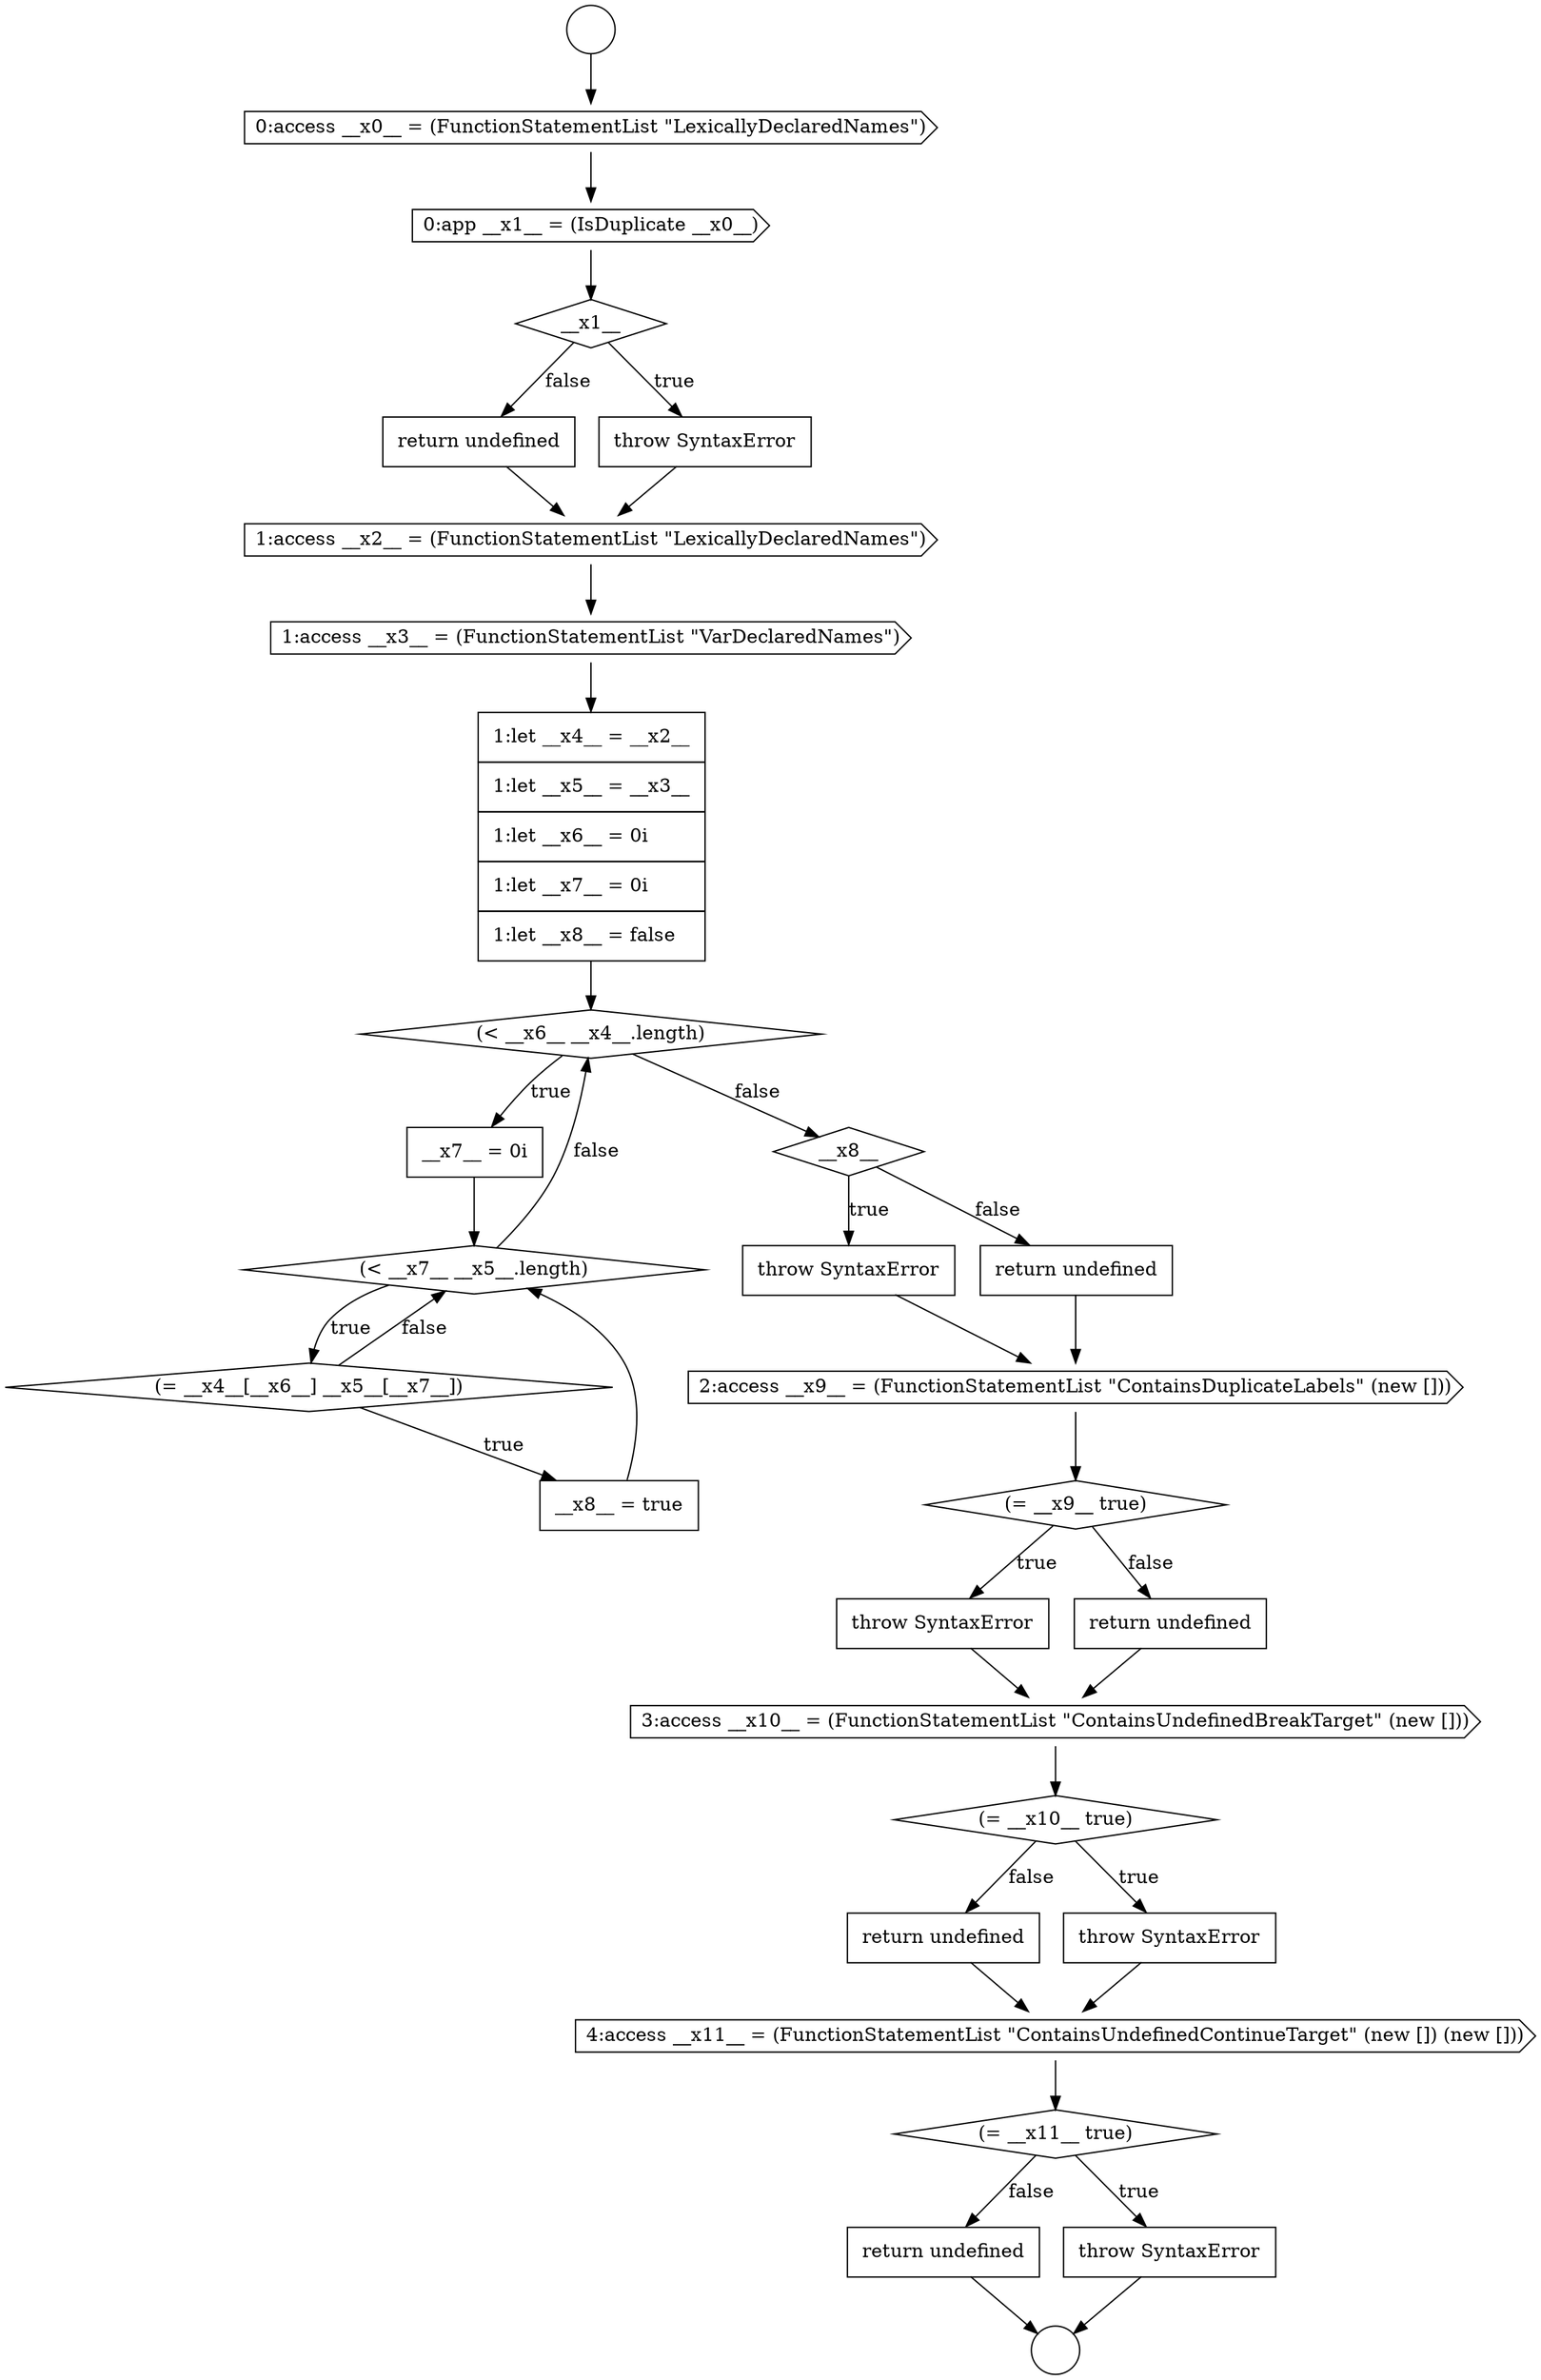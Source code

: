 digraph {
  node18610 [shape=diamond, label=<<font color="black">(= __x11__ true)</font>> color="black" fillcolor="white" style=filled]
  node18603 [shape=none, margin=0, label=<<font color="black">
    <table border="0" cellborder="1" cellspacing="0" cellpadding="10">
      <tr><td align="left">throw SyntaxError</td></tr>
    </table>
  </font>> color="black" fillcolor="white" style=filled]
  node18585 [shape=cds, label=<<font color="black">0:access __x0__ = (FunctionStatementList &quot;LexicallyDeclaredNames&quot;)</font>> color="black" fillcolor="white" style=filled]
  node18586 [shape=cds, label=<<font color="black">0:app __x1__ = (IsDuplicate __x0__)</font>> color="black" fillcolor="white" style=filled]
  node18601 [shape=cds, label=<<font color="black">2:access __x9__ = (FunctionStatementList &quot;ContainsDuplicateLabels&quot; (new []))</font>> color="black" fillcolor="white" style=filled]
  node18608 [shape=none, margin=0, label=<<font color="black">
    <table border="0" cellborder="1" cellspacing="0" cellpadding="10">
      <tr><td align="left">return undefined</td></tr>
    </table>
  </font>> color="black" fillcolor="white" style=filled]
  node18594 [shape=none, margin=0, label=<<font color="black">
    <table border="0" cellborder="1" cellspacing="0" cellpadding="10">
      <tr><td align="left">__x7__ = 0i</td></tr>
    </table>
  </font>> color="black" fillcolor="white" style=filled]
  node18590 [shape=cds, label=<<font color="black">1:access __x2__ = (FunctionStatementList &quot;LexicallyDeclaredNames&quot;)</font>> color="black" fillcolor="white" style=filled]
  node18602 [shape=diamond, label=<<font color="black">(= __x9__ true)</font>> color="black" fillcolor="white" style=filled]
  node18593 [shape=diamond, label=<<font color="black">(&lt; __x6__ __x4__.length)</font>> color="black" fillcolor="white" style=filled]
  node18592 [shape=none, margin=0, label=<<font color="black">
    <table border="0" cellborder="1" cellspacing="0" cellpadding="10">
      <tr><td align="left">1:let __x4__ = __x2__</td></tr>
      <tr><td align="left">1:let __x5__ = __x3__</td></tr>
      <tr><td align="left">1:let __x6__ = 0i</td></tr>
      <tr><td align="left">1:let __x7__ = 0i</td></tr>
      <tr><td align="left">1:let __x8__ = false</td></tr>
    </table>
  </font>> color="black" fillcolor="white" style=filled]
  node18597 [shape=none, margin=0, label=<<font color="black">
    <table border="0" cellborder="1" cellspacing="0" cellpadding="10">
      <tr><td align="left">__x8__ = true</td></tr>
    </table>
  </font>> color="black" fillcolor="white" style=filled]
  node18595 [shape=diamond, label=<<font color="black">(&lt; __x7__ __x5__.length)</font>> color="black" fillcolor="white" style=filled]
  node18604 [shape=none, margin=0, label=<<font color="black">
    <table border="0" cellborder="1" cellspacing="0" cellpadding="10">
      <tr><td align="left">return undefined</td></tr>
    </table>
  </font>> color="black" fillcolor="white" style=filled]
  node18607 [shape=none, margin=0, label=<<font color="black">
    <table border="0" cellborder="1" cellspacing="0" cellpadding="10">
      <tr><td align="left">throw SyntaxError</td></tr>
    </table>
  </font>> color="black" fillcolor="white" style=filled]
  node18609 [shape=cds, label=<<font color="black">4:access __x11__ = (FunctionStatementList &quot;ContainsUndefinedContinueTarget&quot; (new []) (new []))</font>> color="black" fillcolor="white" style=filled]
  node18600 [shape=none, margin=0, label=<<font color="black">
    <table border="0" cellborder="1" cellspacing="0" cellpadding="10">
      <tr><td align="left">return undefined</td></tr>
    </table>
  </font>> color="black" fillcolor="white" style=filled]
  node18589 [shape=none, margin=0, label=<<font color="black">
    <table border="0" cellborder="1" cellspacing="0" cellpadding="10">
      <tr><td align="left">return undefined</td></tr>
    </table>
  </font>> color="black" fillcolor="white" style=filled]
  node18612 [shape=none, margin=0, label=<<font color="black">
    <table border="0" cellborder="1" cellspacing="0" cellpadding="10">
      <tr><td align="left">return undefined</td></tr>
    </table>
  </font>> color="black" fillcolor="white" style=filled]
  node18599 [shape=none, margin=0, label=<<font color="black">
    <table border="0" cellborder="1" cellspacing="0" cellpadding="10">
      <tr><td align="left">throw SyntaxError</td></tr>
    </table>
  </font>> color="black" fillcolor="white" style=filled]
  node18584 [shape=circle label=" " color="black" fillcolor="white" style=filled]
  node18605 [shape=cds, label=<<font color="black">3:access __x10__ = (FunctionStatementList &quot;ContainsUndefinedBreakTarget&quot; (new []))</font>> color="black" fillcolor="white" style=filled]
  node18588 [shape=none, margin=0, label=<<font color="black">
    <table border="0" cellborder="1" cellspacing="0" cellpadding="10">
      <tr><td align="left">throw SyntaxError</td></tr>
    </table>
  </font>> color="black" fillcolor="white" style=filled]
  node18591 [shape=cds, label=<<font color="black">1:access __x3__ = (FunctionStatementList &quot;VarDeclaredNames&quot;)</font>> color="black" fillcolor="white" style=filled]
  node18611 [shape=none, margin=0, label=<<font color="black">
    <table border="0" cellborder="1" cellspacing="0" cellpadding="10">
      <tr><td align="left">throw SyntaxError</td></tr>
    </table>
  </font>> color="black" fillcolor="white" style=filled]
  node18598 [shape=diamond, label=<<font color="black">__x8__</font>> color="black" fillcolor="white" style=filled]
  node18596 [shape=diamond, label=<<font color="black">(= __x4__[__x6__] __x5__[__x7__])</font>> color="black" fillcolor="white" style=filled]
  node18583 [shape=circle label=" " color="black" fillcolor="white" style=filled]
  node18606 [shape=diamond, label=<<font color="black">(= __x10__ true)</font>> color="black" fillcolor="white" style=filled]
  node18587 [shape=diamond, label=<<font color="black">__x1__</font>> color="black" fillcolor="white" style=filled]
  node18599 -> node18601 [ color="black"]
  node18588 -> node18590 [ color="black"]
  node18607 -> node18609 [ color="black"]
  node18609 -> node18610 [ color="black"]
  node18597 -> node18595 [ color="black"]
  node18611 -> node18584 [ color="black"]
  node18598 -> node18599 [label=<<font color="black">true</font>> color="black"]
  node18598 -> node18600 [label=<<font color="black">false</font>> color="black"]
  node18603 -> node18605 [ color="black"]
  node18583 -> node18585 [ color="black"]
  node18612 -> node18584 [ color="black"]
  node18602 -> node18603 [label=<<font color="black">true</font>> color="black"]
  node18602 -> node18604 [label=<<font color="black">false</font>> color="black"]
  node18596 -> node18597 [label=<<font color="black">true</font>> color="black"]
  node18596 -> node18595 [label=<<font color="black">false</font>> color="black"]
  node18600 -> node18601 [ color="black"]
  node18592 -> node18593 [ color="black"]
  node18589 -> node18590 [ color="black"]
  node18587 -> node18588 [label=<<font color="black">true</font>> color="black"]
  node18587 -> node18589 [label=<<font color="black">false</font>> color="black"]
  node18594 -> node18595 [ color="black"]
  node18593 -> node18594 [label=<<font color="black">true</font>> color="black"]
  node18593 -> node18598 [label=<<font color="black">false</font>> color="black"]
  node18585 -> node18586 [ color="black"]
  node18608 -> node18609 [ color="black"]
  node18605 -> node18606 [ color="black"]
  node18595 -> node18596 [label=<<font color="black">true</font>> color="black"]
  node18595 -> node18593 [label=<<font color="black">false</font>> color="black"]
  node18604 -> node18605 [ color="black"]
  node18606 -> node18607 [label=<<font color="black">true</font>> color="black"]
  node18606 -> node18608 [label=<<font color="black">false</font>> color="black"]
  node18590 -> node18591 [ color="black"]
  node18610 -> node18611 [label=<<font color="black">true</font>> color="black"]
  node18610 -> node18612 [label=<<font color="black">false</font>> color="black"]
  node18601 -> node18602 [ color="black"]
  node18586 -> node18587 [ color="black"]
  node18591 -> node18592 [ color="black"]
}
